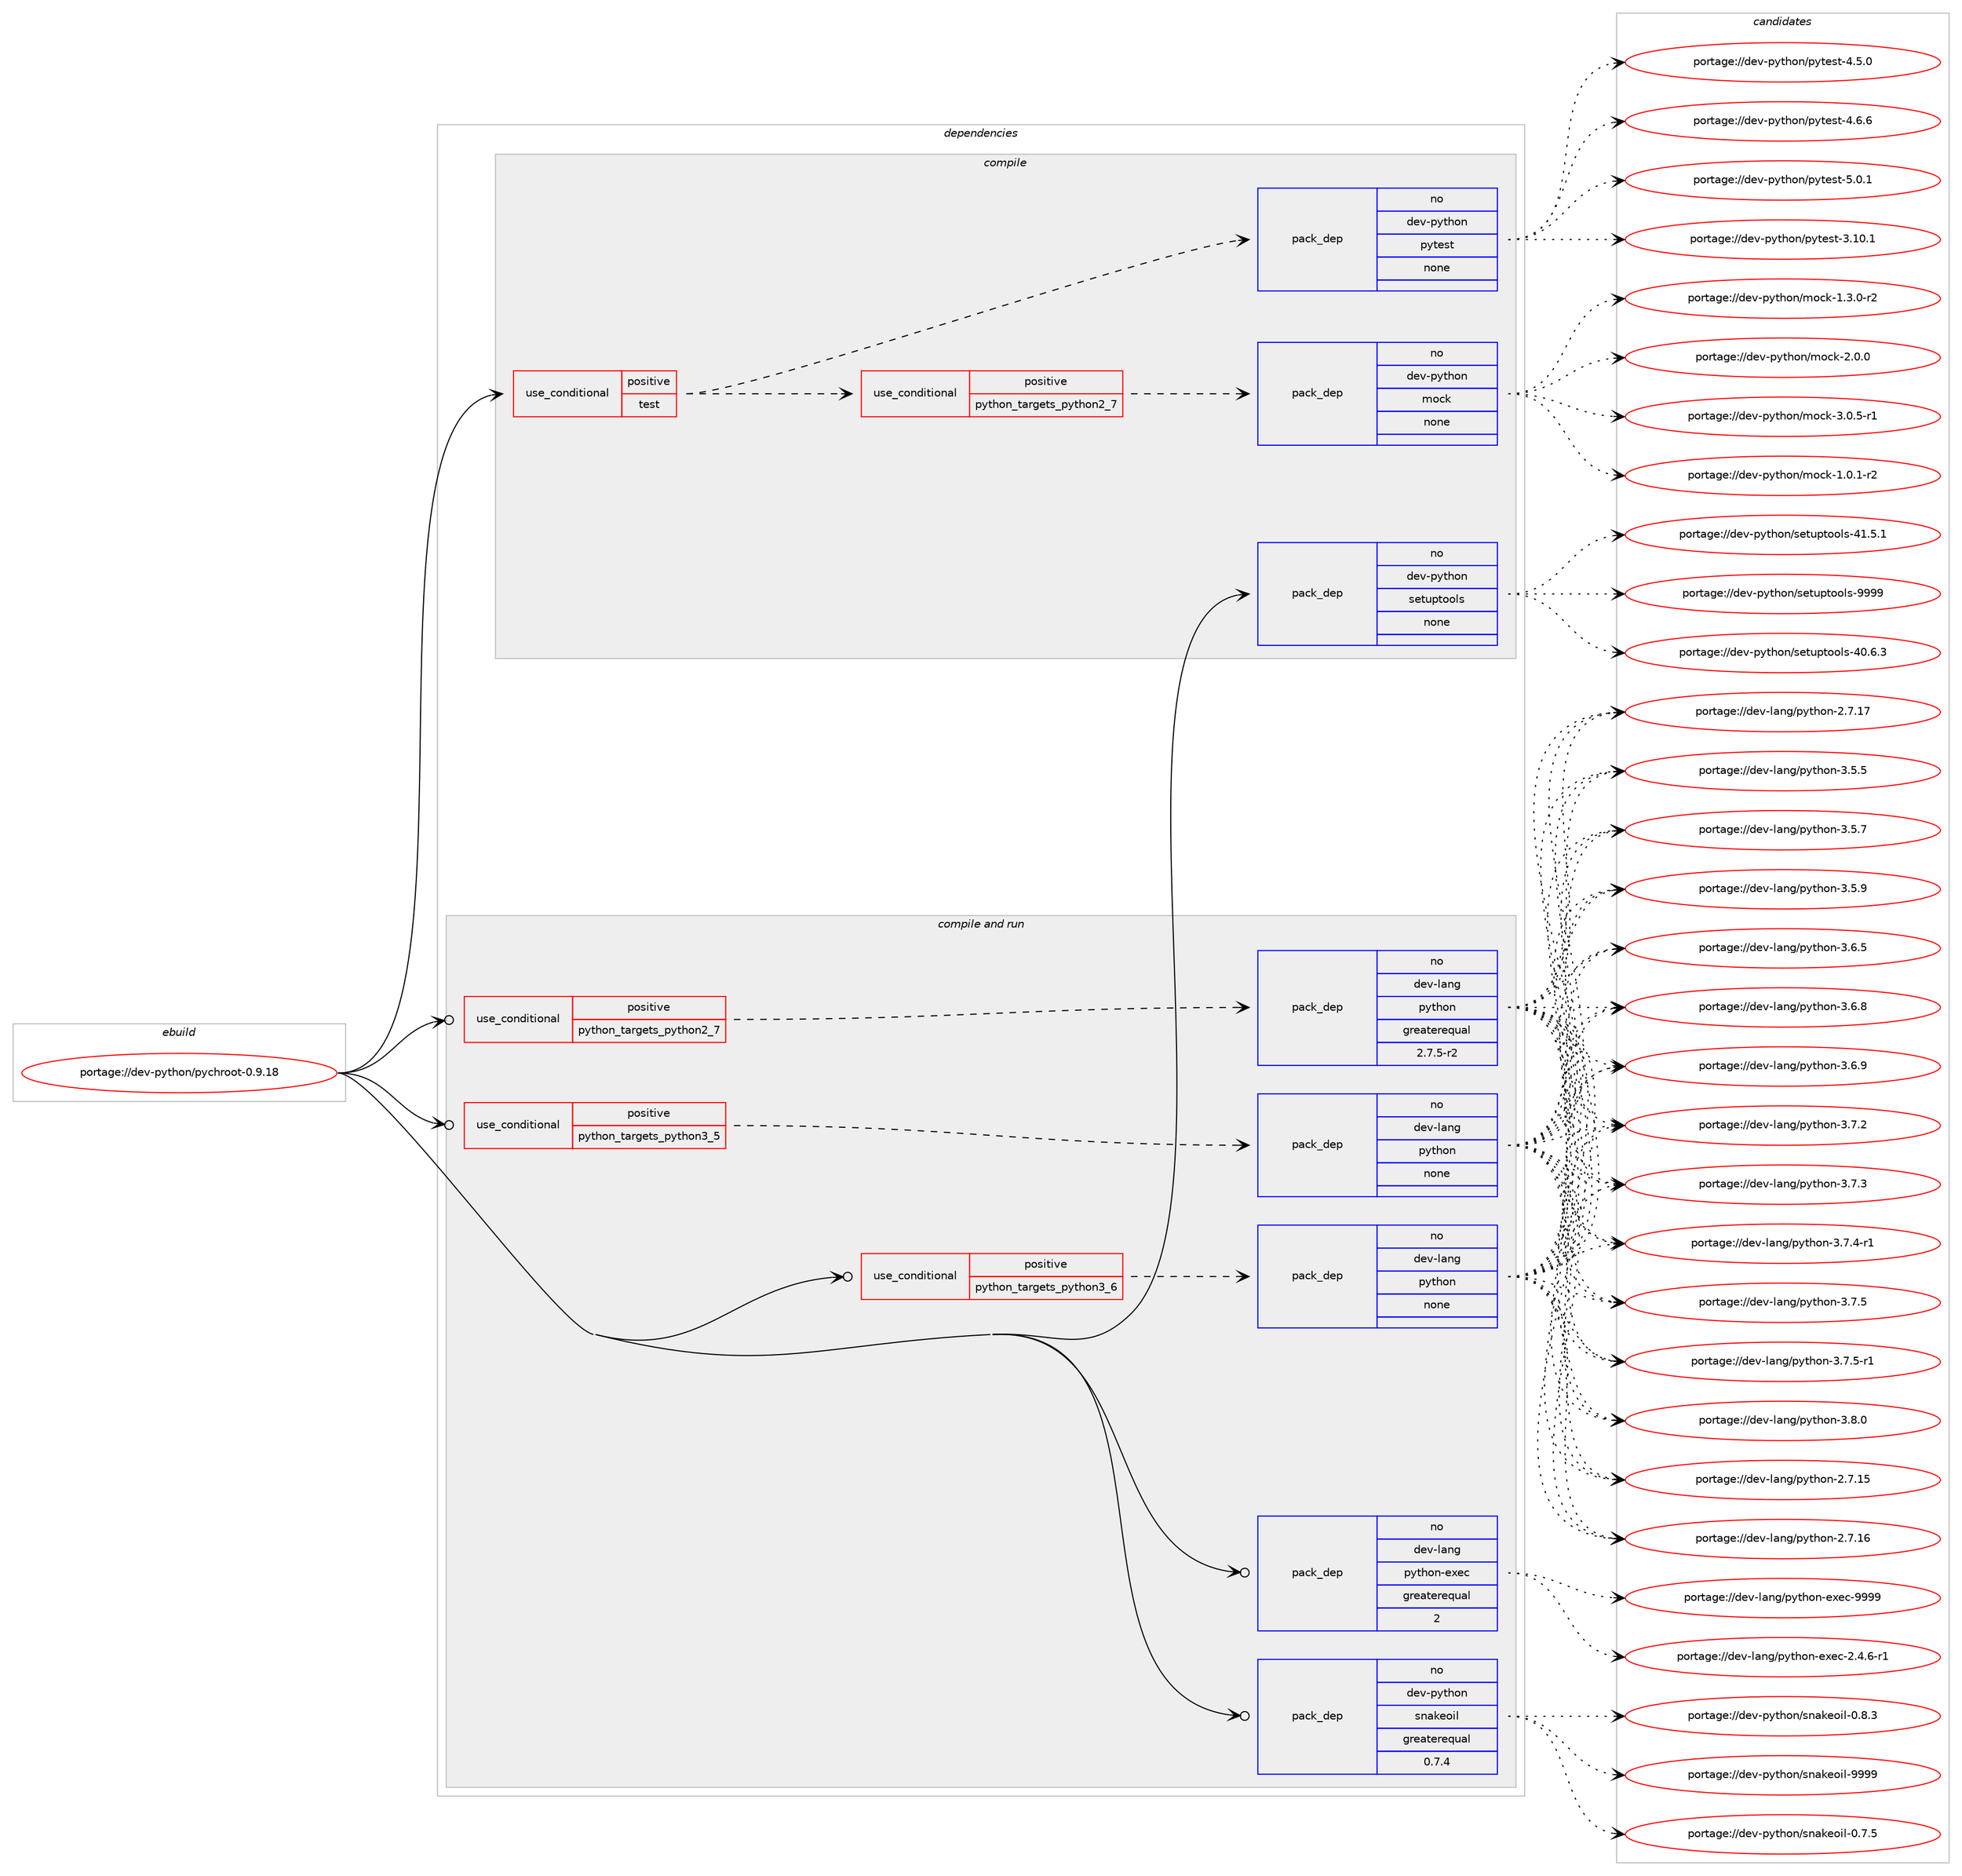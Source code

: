 digraph prolog {

# *************
# Graph options
# *************

newrank=true;
concentrate=true;
compound=true;
graph [rankdir=LR,fontname=Helvetica,fontsize=10,ranksep=1.5];#, ranksep=2.5, nodesep=0.2];
edge  [arrowhead=vee];
node  [fontname=Helvetica,fontsize=10];

# **********
# The ebuild
# **********

subgraph cluster_leftcol {
color=gray;
rank=same;
label=<<i>ebuild</i>>;
id [label="portage://dev-python/pychroot-0.9.18", color=red, width=4, href="../dev-python/pychroot-0.9.18.svg"];
}

# ****************
# The dependencies
# ****************

subgraph cluster_midcol {
color=gray;
label=<<i>dependencies</i>>;
subgraph cluster_compile {
fillcolor="#eeeeee";
style=filled;
label=<<i>compile</i>>;
subgraph cond34747 {
dependency159608 [label=<<TABLE BORDER="0" CELLBORDER="1" CELLSPACING="0" CELLPADDING="4"><TR><TD ROWSPAN="3" CELLPADDING="10">use_conditional</TD></TR><TR><TD>positive</TD></TR><TR><TD>test</TD></TR></TABLE>>, shape=none, color=red];
subgraph cond34748 {
dependency159609 [label=<<TABLE BORDER="0" CELLBORDER="1" CELLSPACING="0" CELLPADDING="4"><TR><TD ROWSPAN="3" CELLPADDING="10">use_conditional</TD></TR><TR><TD>positive</TD></TR><TR><TD>python_targets_python2_7</TD></TR></TABLE>>, shape=none, color=red];
subgraph pack121496 {
dependency159610 [label=<<TABLE BORDER="0" CELLBORDER="1" CELLSPACING="0" CELLPADDING="4" WIDTH="220"><TR><TD ROWSPAN="6" CELLPADDING="30">pack_dep</TD></TR><TR><TD WIDTH="110">no</TD></TR><TR><TD>dev-python</TD></TR><TR><TD>mock</TD></TR><TR><TD>none</TD></TR><TR><TD></TD></TR></TABLE>>, shape=none, color=blue];
}
dependency159609:e -> dependency159610:w [weight=20,style="dashed",arrowhead="vee"];
}
dependency159608:e -> dependency159609:w [weight=20,style="dashed",arrowhead="vee"];
subgraph pack121497 {
dependency159611 [label=<<TABLE BORDER="0" CELLBORDER="1" CELLSPACING="0" CELLPADDING="4" WIDTH="220"><TR><TD ROWSPAN="6" CELLPADDING="30">pack_dep</TD></TR><TR><TD WIDTH="110">no</TD></TR><TR><TD>dev-python</TD></TR><TR><TD>pytest</TD></TR><TR><TD>none</TD></TR><TR><TD></TD></TR></TABLE>>, shape=none, color=blue];
}
dependency159608:e -> dependency159611:w [weight=20,style="dashed",arrowhead="vee"];
}
id:e -> dependency159608:w [weight=20,style="solid",arrowhead="vee"];
subgraph pack121498 {
dependency159612 [label=<<TABLE BORDER="0" CELLBORDER="1" CELLSPACING="0" CELLPADDING="4" WIDTH="220"><TR><TD ROWSPAN="6" CELLPADDING="30">pack_dep</TD></TR><TR><TD WIDTH="110">no</TD></TR><TR><TD>dev-python</TD></TR><TR><TD>setuptools</TD></TR><TR><TD>none</TD></TR><TR><TD></TD></TR></TABLE>>, shape=none, color=blue];
}
id:e -> dependency159612:w [weight=20,style="solid",arrowhead="vee"];
}
subgraph cluster_compileandrun {
fillcolor="#eeeeee";
style=filled;
label=<<i>compile and run</i>>;
subgraph cond34749 {
dependency159613 [label=<<TABLE BORDER="0" CELLBORDER="1" CELLSPACING="0" CELLPADDING="4"><TR><TD ROWSPAN="3" CELLPADDING="10">use_conditional</TD></TR><TR><TD>positive</TD></TR><TR><TD>python_targets_python2_7</TD></TR></TABLE>>, shape=none, color=red];
subgraph pack121499 {
dependency159614 [label=<<TABLE BORDER="0" CELLBORDER="1" CELLSPACING="0" CELLPADDING="4" WIDTH="220"><TR><TD ROWSPAN="6" CELLPADDING="30">pack_dep</TD></TR><TR><TD WIDTH="110">no</TD></TR><TR><TD>dev-lang</TD></TR><TR><TD>python</TD></TR><TR><TD>greaterequal</TD></TR><TR><TD>2.7.5-r2</TD></TR></TABLE>>, shape=none, color=blue];
}
dependency159613:e -> dependency159614:w [weight=20,style="dashed",arrowhead="vee"];
}
id:e -> dependency159613:w [weight=20,style="solid",arrowhead="odotvee"];
subgraph cond34750 {
dependency159615 [label=<<TABLE BORDER="0" CELLBORDER="1" CELLSPACING="0" CELLPADDING="4"><TR><TD ROWSPAN="3" CELLPADDING="10">use_conditional</TD></TR><TR><TD>positive</TD></TR><TR><TD>python_targets_python3_5</TD></TR></TABLE>>, shape=none, color=red];
subgraph pack121500 {
dependency159616 [label=<<TABLE BORDER="0" CELLBORDER="1" CELLSPACING="0" CELLPADDING="4" WIDTH="220"><TR><TD ROWSPAN="6" CELLPADDING="30">pack_dep</TD></TR><TR><TD WIDTH="110">no</TD></TR><TR><TD>dev-lang</TD></TR><TR><TD>python</TD></TR><TR><TD>none</TD></TR><TR><TD></TD></TR></TABLE>>, shape=none, color=blue];
}
dependency159615:e -> dependency159616:w [weight=20,style="dashed",arrowhead="vee"];
}
id:e -> dependency159615:w [weight=20,style="solid",arrowhead="odotvee"];
subgraph cond34751 {
dependency159617 [label=<<TABLE BORDER="0" CELLBORDER="1" CELLSPACING="0" CELLPADDING="4"><TR><TD ROWSPAN="3" CELLPADDING="10">use_conditional</TD></TR><TR><TD>positive</TD></TR><TR><TD>python_targets_python3_6</TD></TR></TABLE>>, shape=none, color=red];
subgraph pack121501 {
dependency159618 [label=<<TABLE BORDER="0" CELLBORDER="1" CELLSPACING="0" CELLPADDING="4" WIDTH="220"><TR><TD ROWSPAN="6" CELLPADDING="30">pack_dep</TD></TR><TR><TD WIDTH="110">no</TD></TR><TR><TD>dev-lang</TD></TR><TR><TD>python</TD></TR><TR><TD>none</TD></TR><TR><TD></TD></TR></TABLE>>, shape=none, color=blue];
}
dependency159617:e -> dependency159618:w [weight=20,style="dashed",arrowhead="vee"];
}
id:e -> dependency159617:w [weight=20,style="solid",arrowhead="odotvee"];
subgraph pack121502 {
dependency159619 [label=<<TABLE BORDER="0" CELLBORDER="1" CELLSPACING="0" CELLPADDING="4" WIDTH="220"><TR><TD ROWSPAN="6" CELLPADDING="30">pack_dep</TD></TR><TR><TD WIDTH="110">no</TD></TR><TR><TD>dev-lang</TD></TR><TR><TD>python-exec</TD></TR><TR><TD>greaterequal</TD></TR><TR><TD>2</TD></TR></TABLE>>, shape=none, color=blue];
}
id:e -> dependency159619:w [weight=20,style="solid",arrowhead="odotvee"];
subgraph pack121503 {
dependency159620 [label=<<TABLE BORDER="0" CELLBORDER="1" CELLSPACING="0" CELLPADDING="4" WIDTH="220"><TR><TD ROWSPAN="6" CELLPADDING="30">pack_dep</TD></TR><TR><TD WIDTH="110">no</TD></TR><TR><TD>dev-python</TD></TR><TR><TD>snakeoil</TD></TR><TR><TD>greaterequal</TD></TR><TR><TD>0.7.4</TD></TR></TABLE>>, shape=none, color=blue];
}
id:e -> dependency159620:w [weight=20,style="solid",arrowhead="odotvee"];
}
subgraph cluster_run {
fillcolor="#eeeeee";
style=filled;
label=<<i>run</i>>;
}
}

# **************
# The candidates
# **************

subgraph cluster_choices {
rank=same;
color=gray;
label=<<i>candidates</i>>;

subgraph choice121496 {
color=black;
nodesep=1;
choiceportage1001011184511212111610411111047109111991074549464846494511450 [label="portage://dev-python/mock-1.0.1-r2", color=red, width=4,href="../dev-python/mock-1.0.1-r2.svg"];
choiceportage1001011184511212111610411111047109111991074549465146484511450 [label="portage://dev-python/mock-1.3.0-r2", color=red, width=4,href="../dev-python/mock-1.3.0-r2.svg"];
choiceportage100101118451121211161041111104710911199107455046484648 [label="portage://dev-python/mock-2.0.0", color=red, width=4,href="../dev-python/mock-2.0.0.svg"];
choiceportage1001011184511212111610411111047109111991074551464846534511449 [label="portage://dev-python/mock-3.0.5-r1", color=red, width=4,href="../dev-python/mock-3.0.5-r1.svg"];
dependency159610:e -> choiceportage1001011184511212111610411111047109111991074549464846494511450:w [style=dotted,weight="100"];
dependency159610:e -> choiceportage1001011184511212111610411111047109111991074549465146484511450:w [style=dotted,weight="100"];
dependency159610:e -> choiceportage100101118451121211161041111104710911199107455046484648:w [style=dotted,weight="100"];
dependency159610:e -> choiceportage1001011184511212111610411111047109111991074551464846534511449:w [style=dotted,weight="100"];
}
subgraph choice121497 {
color=black;
nodesep=1;
choiceportage100101118451121211161041111104711212111610111511645514649484649 [label="portage://dev-python/pytest-3.10.1", color=red, width=4,href="../dev-python/pytest-3.10.1.svg"];
choiceportage1001011184511212111610411111047112121116101115116455246534648 [label="portage://dev-python/pytest-4.5.0", color=red, width=4,href="../dev-python/pytest-4.5.0.svg"];
choiceportage1001011184511212111610411111047112121116101115116455246544654 [label="portage://dev-python/pytest-4.6.6", color=red, width=4,href="../dev-python/pytest-4.6.6.svg"];
choiceportage1001011184511212111610411111047112121116101115116455346484649 [label="portage://dev-python/pytest-5.0.1", color=red, width=4,href="../dev-python/pytest-5.0.1.svg"];
dependency159611:e -> choiceportage100101118451121211161041111104711212111610111511645514649484649:w [style=dotted,weight="100"];
dependency159611:e -> choiceportage1001011184511212111610411111047112121116101115116455246534648:w [style=dotted,weight="100"];
dependency159611:e -> choiceportage1001011184511212111610411111047112121116101115116455246544654:w [style=dotted,weight="100"];
dependency159611:e -> choiceportage1001011184511212111610411111047112121116101115116455346484649:w [style=dotted,weight="100"];
}
subgraph choice121498 {
color=black;
nodesep=1;
choiceportage100101118451121211161041111104711510111611711211611111110811545524846544651 [label="portage://dev-python/setuptools-40.6.3", color=red, width=4,href="../dev-python/setuptools-40.6.3.svg"];
choiceportage100101118451121211161041111104711510111611711211611111110811545524946534649 [label="portage://dev-python/setuptools-41.5.1", color=red, width=4,href="../dev-python/setuptools-41.5.1.svg"];
choiceportage10010111845112121116104111110471151011161171121161111111081154557575757 [label="portage://dev-python/setuptools-9999", color=red, width=4,href="../dev-python/setuptools-9999.svg"];
dependency159612:e -> choiceportage100101118451121211161041111104711510111611711211611111110811545524846544651:w [style=dotted,weight="100"];
dependency159612:e -> choiceportage100101118451121211161041111104711510111611711211611111110811545524946534649:w [style=dotted,weight="100"];
dependency159612:e -> choiceportage10010111845112121116104111110471151011161171121161111111081154557575757:w [style=dotted,weight="100"];
}
subgraph choice121499 {
color=black;
nodesep=1;
choiceportage10010111845108971101034711212111610411111045504655464953 [label="portage://dev-lang/python-2.7.15", color=red, width=4,href="../dev-lang/python-2.7.15.svg"];
choiceportage10010111845108971101034711212111610411111045504655464954 [label="portage://dev-lang/python-2.7.16", color=red, width=4,href="../dev-lang/python-2.7.16.svg"];
choiceportage10010111845108971101034711212111610411111045504655464955 [label="portage://dev-lang/python-2.7.17", color=red, width=4,href="../dev-lang/python-2.7.17.svg"];
choiceportage100101118451089711010347112121116104111110455146534653 [label="portage://dev-lang/python-3.5.5", color=red, width=4,href="../dev-lang/python-3.5.5.svg"];
choiceportage100101118451089711010347112121116104111110455146534655 [label="portage://dev-lang/python-3.5.7", color=red, width=4,href="../dev-lang/python-3.5.7.svg"];
choiceportage100101118451089711010347112121116104111110455146534657 [label="portage://dev-lang/python-3.5.9", color=red, width=4,href="../dev-lang/python-3.5.9.svg"];
choiceportage100101118451089711010347112121116104111110455146544653 [label="portage://dev-lang/python-3.6.5", color=red, width=4,href="../dev-lang/python-3.6.5.svg"];
choiceportage100101118451089711010347112121116104111110455146544656 [label="portage://dev-lang/python-3.6.8", color=red, width=4,href="../dev-lang/python-3.6.8.svg"];
choiceportage100101118451089711010347112121116104111110455146544657 [label="portage://dev-lang/python-3.6.9", color=red, width=4,href="../dev-lang/python-3.6.9.svg"];
choiceportage100101118451089711010347112121116104111110455146554650 [label="portage://dev-lang/python-3.7.2", color=red, width=4,href="../dev-lang/python-3.7.2.svg"];
choiceportage100101118451089711010347112121116104111110455146554651 [label="portage://dev-lang/python-3.7.3", color=red, width=4,href="../dev-lang/python-3.7.3.svg"];
choiceportage1001011184510897110103471121211161041111104551465546524511449 [label="portage://dev-lang/python-3.7.4-r1", color=red, width=4,href="../dev-lang/python-3.7.4-r1.svg"];
choiceportage100101118451089711010347112121116104111110455146554653 [label="portage://dev-lang/python-3.7.5", color=red, width=4,href="../dev-lang/python-3.7.5.svg"];
choiceportage1001011184510897110103471121211161041111104551465546534511449 [label="portage://dev-lang/python-3.7.5-r1", color=red, width=4,href="../dev-lang/python-3.7.5-r1.svg"];
choiceportage100101118451089711010347112121116104111110455146564648 [label="portage://dev-lang/python-3.8.0", color=red, width=4,href="../dev-lang/python-3.8.0.svg"];
dependency159614:e -> choiceportage10010111845108971101034711212111610411111045504655464953:w [style=dotted,weight="100"];
dependency159614:e -> choiceportage10010111845108971101034711212111610411111045504655464954:w [style=dotted,weight="100"];
dependency159614:e -> choiceportage10010111845108971101034711212111610411111045504655464955:w [style=dotted,weight="100"];
dependency159614:e -> choiceportage100101118451089711010347112121116104111110455146534653:w [style=dotted,weight="100"];
dependency159614:e -> choiceportage100101118451089711010347112121116104111110455146534655:w [style=dotted,weight="100"];
dependency159614:e -> choiceportage100101118451089711010347112121116104111110455146534657:w [style=dotted,weight="100"];
dependency159614:e -> choiceportage100101118451089711010347112121116104111110455146544653:w [style=dotted,weight="100"];
dependency159614:e -> choiceportage100101118451089711010347112121116104111110455146544656:w [style=dotted,weight="100"];
dependency159614:e -> choiceportage100101118451089711010347112121116104111110455146544657:w [style=dotted,weight="100"];
dependency159614:e -> choiceportage100101118451089711010347112121116104111110455146554650:w [style=dotted,weight="100"];
dependency159614:e -> choiceportage100101118451089711010347112121116104111110455146554651:w [style=dotted,weight="100"];
dependency159614:e -> choiceportage1001011184510897110103471121211161041111104551465546524511449:w [style=dotted,weight="100"];
dependency159614:e -> choiceportage100101118451089711010347112121116104111110455146554653:w [style=dotted,weight="100"];
dependency159614:e -> choiceportage1001011184510897110103471121211161041111104551465546534511449:w [style=dotted,weight="100"];
dependency159614:e -> choiceportage100101118451089711010347112121116104111110455146564648:w [style=dotted,weight="100"];
}
subgraph choice121500 {
color=black;
nodesep=1;
choiceportage10010111845108971101034711212111610411111045504655464953 [label="portage://dev-lang/python-2.7.15", color=red, width=4,href="../dev-lang/python-2.7.15.svg"];
choiceportage10010111845108971101034711212111610411111045504655464954 [label="portage://dev-lang/python-2.7.16", color=red, width=4,href="../dev-lang/python-2.7.16.svg"];
choiceportage10010111845108971101034711212111610411111045504655464955 [label="portage://dev-lang/python-2.7.17", color=red, width=4,href="../dev-lang/python-2.7.17.svg"];
choiceportage100101118451089711010347112121116104111110455146534653 [label="portage://dev-lang/python-3.5.5", color=red, width=4,href="../dev-lang/python-3.5.5.svg"];
choiceportage100101118451089711010347112121116104111110455146534655 [label="portage://dev-lang/python-3.5.7", color=red, width=4,href="../dev-lang/python-3.5.7.svg"];
choiceportage100101118451089711010347112121116104111110455146534657 [label="portage://dev-lang/python-3.5.9", color=red, width=4,href="../dev-lang/python-3.5.9.svg"];
choiceportage100101118451089711010347112121116104111110455146544653 [label="portage://dev-lang/python-3.6.5", color=red, width=4,href="../dev-lang/python-3.6.5.svg"];
choiceportage100101118451089711010347112121116104111110455146544656 [label="portage://dev-lang/python-3.6.8", color=red, width=4,href="../dev-lang/python-3.6.8.svg"];
choiceportage100101118451089711010347112121116104111110455146544657 [label="portage://dev-lang/python-3.6.9", color=red, width=4,href="../dev-lang/python-3.6.9.svg"];
choiceportage100101118451089711010347112121116104111110455146554650 [label="portage://dev-lang/python-3.7.2", color=red, width=4,href="../dev-lang/python-3.7.2.svg"];
choiceportage100101118451089711010347112121116104111110455146554651 [label="portage://dev-lang/python-3.7.3", color=red, width=4,href="../dev-lang/python-3.7.3.svg"];
choiceportage1001011184510897110103471121211161041111104551465546524511449 [label="portage://dev-lang/python-3.7.4-r1", color=red, width=4,href="../dev-lang/python-3.7.4-r1.svg"];
choiceportage100101118451089711010347112121116104111110455146554653 [label="portage://dev-lang/python-3.7.5", color=red, width=4,href="../dev-lang/python-3.7.5.svg"];
choiceportage1001011184510897110103471121211161041111104551465546534511449 [label="portage://dev-lang/python-3.7.5-r1", color=red, width=4,href="../dev-lang/python-3.7.5-r1.svg"];
choiceportage100101118451089711010347112121116104111110455146564648 [label="portage://dev-lang/python-3.8.0", color=red, width=4,href="../dev-lang/python-3.8.0.svg"];
dependency159616:e -> choiceportage10010111845108971101034711212111610411111045504655464953:w [style=dotted,weight="100"];
dependency159616:e -> choiceportage10010111845108971101034711212111610411111045504655464954:w [style=dotted,weight="100"];
dependency159616:e -> choiceportage10010111845108971101034711212111610411111045504655464955:w [style=dotted,weight="100"];
dependency159616:e -> choiceportage100101118451089711010347112121116104111110455146534653:w [style=dotted,weight="100"];
dependency159616:e -> choiceportage100101118451089711010347112121116104111110455146534655:w [style=dotted,weight="100"];
dependency159616:e -> choiceportage100101118451089711010347112121116104111110455146534657:w [style=dotted,weight="100"];
dependency159616:e -> choiceportage100101118451089711010347112121116104111110455146544653:w [style=dotted,weight="100"];
dependency159616:e -> choiceportage100101118451089711010347112121116104111110455146544656:w [style=dotted,weight="100"];
dependency159616:e -> choiceportage100101118451089711010347112121116104111110455146544657:w [style=dotted,weight="100"];
dependency159616:e -> choiceportage100101118451089711010347112121116104111110455146554650:w [style=dotted,weight="100"];
dependency159616:e -> choiceportage100101118451089711010347112121116104111110455146554651:w [style=dotted,weight="100"];
dependency159616:e -> choiceportage1001011184510897110103471121211161041111104551465546524511449:w [style=dotted,weight="100"];
dependency159616:e -> choiceportage100101118451089711010347112121116104111110455146554653:w [style=dotted,weight="100"];
dependency159616:e -> choiceportage1001011184510897110103471121211161041111104551465546534511449:w [style=dotted,weight="100"];
dependency159616:e -> choiceportage100101118451089711010347112121116104111110455146564648:w [style=dotted,weight="100"];
}
subgraph choice121501 {
color=black;
nodesep=1;
choiceportage10010111845108971101034711212111610411111045504655464953 [label="portage://dev-lang/python-2.7.15", color=red, width=4,href="../dev-lang/python-2.7.15.svg"];
choiceportage10010111845108971101034711212111610411111045504655464954 [label="portage://dev-lang/python-2.7.16", color=red, width=4,href="../dev-lang/python-2.7.16.svg"];
choiceportage10010111845108971101034711212111610411111045504655464955 [label="portage://dev-lang/python-2.7.17", color=red, width=4,href="../dev-lang/python-2.7.17.svg"];
choiceportage100101118451089711010347112121116104111110455146534653 [label="portage://dev-lang/python-3.5.5", color=red, width=4,href="../dev-lang/python-3.5.5.svg"];
choiceportage100101118451089711010347112121116104111110455146534655 [label="portage://dev-lang/python-3.5.7", color=red, width=4,href="../dev-lang/python-3.5.7.svg"];
choiceportage100101118451089711010347112121116104111110455146534657 [label="portage://dev-lang/python-3.5.9", color=red, width=4,href="../dev-lang/python-3.5.9.svg"];
choiceportage100101118451089711010347112121116104111110455146544653 [label="portage://dev-lang/python-3.6.5", color=red, width=4,href="../dev-lang/python-3.6.5.svg"];
choiceportage100101118451089711010347112121116104111110455146544656 [label="portage://dev-lang/python-3.6.8", color=red, width=4,href="../dev-lang/python-3.6.8.svg"];
choiceportage100101118451089711010347112121116104111110455146544657 [label="portage://dev-lang/python-3.6.9", color=red, width=4,href="../dev-lang/python-3.6.9.svg"];
choiceportage100101118451089711010347112121116104111110455146554650 [label="portage://dev-lang/python-3.7.2", color=red, width=4,href="../dev-lang/python-3.7.2.svg"];
choiceportage100101118451089711010347112121116104111110455146554651 [label="portage://dev-lang/python-3.7.3", color=red, width=4,href="../dev-lang/python-3.7.3.svg"];
choiceportage1001011184510897110103471121211161041111104551465546524511449 [label="portage://dev-lang/python-3.7.4-r1", color=red, width=4,href="../dev-lang/python-3.7.4-r1.svg"];
choiceportage100101118451089711010347112121116104111110455146554653 [label="portage://dev-lang/python-3.7.5", color=red, width=4,href="../dev-lang/python-3.7.5.svg"];
choiceportage1001011184510897110103471121211161041111104551465546534511449 [label="portage://dev-lang/python-3.7.5-r1", color=red, width=4,href="../dev-lang/python-3.7.5-r1.svg"];
choiceportage100101118451089711010347112121116104111110455146564648 [label="portage://dev-lang/python-3.8.0", color=red, width=4,href="../dev-lang/python-3.8.0.svg"];
dependency159618:e -> choiceportage10010111845108971101034711212111610411111045504655464953:w [style=dotted,weight="100"];
dependency159618:e -> choiceportage10010111845108971101034711212111610411111045504655464954:w [style=dotted,weight="100"];
dependency159618:e -> choiceportage10010111845108971101034711212111610411111045504655464955:w [style=dotted,weight="100"];
dependency159618:e -> choiceportage100101118451089711010347112121116104111110455146534653:w [style=dotted,weight="100"];
dependency159618:e -> choiceportage100101118451089711010347112121116104111110455146534655:w [style=dotted,weight="100"];
dependency159618:e -> choiceportage100101118451089711010347112121116104111110455146534657:w [style=dotted,weight="100"];
dependency159618:e -> choiceportage100101118451089711010347112121116104111110455146544653:w [style=dotted,weight="100"];
dependency159618:e -> choiceportage100101118451089711010347112121116104111110455146544656:w [style=dotted,weight="100"];
dependency159618:e -> choiceportage100101118451089711010347112121116104111110455146544657:w [style=dotted,weight="100"];
dependency159618:e -> choiceportage100101118451089711010347112121116104111110455146554650:w [style=dotted,weight="100"];
dependency159618:e -> choiceportage100101118451089711010347112121116104111110455146554651:w [style=dotted,weight="100"];
dependency159618:e -> choiceportage1001011184510897110103471121211161041111104551465546524511449:w [style=dotted,weight="100"];
dependency159618:e -> choiceportage100101118451089711010347112121116104111110455146554653:w [style=dotted,weight="100"];
dependency159618:e -> choiceportage1001011184510897110103471121211161041111104551465546534511449:w [style=dotted,weight="100"];
dependency159618:e -> choiceportage100101118451089711010347112121116104111110455146564648:w [style=dotted,weight="100"];
}
subgraph choice121502 {
color=black;
nodesep=1;
choiceportage10010111845108971101034711212111610411111045101120101994550465246544511449 [label="portage://dev-lang/python-exec-2.4.6-r1", color=red, width=4,href="../dev-lang/python-exec-2.4.6-r1.svg"];
choiceportage10010111845108971101034711212111610411111045101120101994557575757 [label="portage://dev-lang/python-exec-9999", color=red, width=4,href="../dev-lang/python-exec-9999.svg"];
dependency159619:e -> choiceportage10010111845108971101034711212111610411111045101120101994550465246544511449:w [style=dotted,weight="100"];
dependency159619:e -> choiceportage10010111845108971101034711212111610411111045101120101994557575757:w [style=dotted,weight="100"];
}
subgraph choice121503 {
color=black;
nodesep=1;
choiceportage100101118451121211161041111104711511097107101111105108454846554653 [label="portage://dev-python/snakeoil-0.7.5", color=red, width=4,href="../dev-python/snakeoil-0.7.5.svg"];
choiceportage100101118451121211161041111104711511097107101111105108454846564651 [label="portage://dev-python/snakeoil-0.8.3", color=red, width=4,href="../dev-python/snakeoil-0.8.3.svg"];
choiceportage1001011184511212111610411111047115110971071011111051084557575757 [label="portage://dev-python/snakeoil-9999", color=red, width=4,href="../dev-python/snakeoil-9999.svg"];
dependency159620:e -> choiceportage100101118451121211161041111104711511097107101111105108454846554653:w [style=dotted,weight="100"];
dependency159620:e -> choiceportage100101118451121211161041111104711511097107101111105108454846564651:w [style=dotted,weight="100"];
dependency159620:e -> choiceportage1001011184511212111610411111047115110971071011111051084557575757:w [style=dotted,weight="100"];
}
}

}
